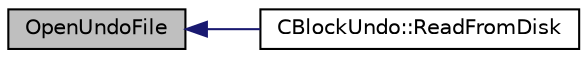 digraph "OpenUndoFile"
{
  edge [fontname="Helvetica",fontsize="10",labelfontname="Helvetica",labelfontsize="10"];
  node [fontname="Helvetica",fontsize="10",shape=record];
  rankdir="LR";
  Node921 [label="OpenUndoFile",height=0.2,width=0.4,color="black", fillcolor="grey75", style="filled", fontcolor="black"];
  Node921 -> Node922 [dir="back",color="midnightblue",fontsize="10",style="solid",fontname="Helvetica"];
  Node922 [label="CBlockUndo::ReadFromDisk",height=0.2,width=0.4,color="black", fillcolor="white", style="filled",URL="$class_c_block_undo.html#a9b3d67fdd3a2b88dbbd543bf530ee924"];
}
